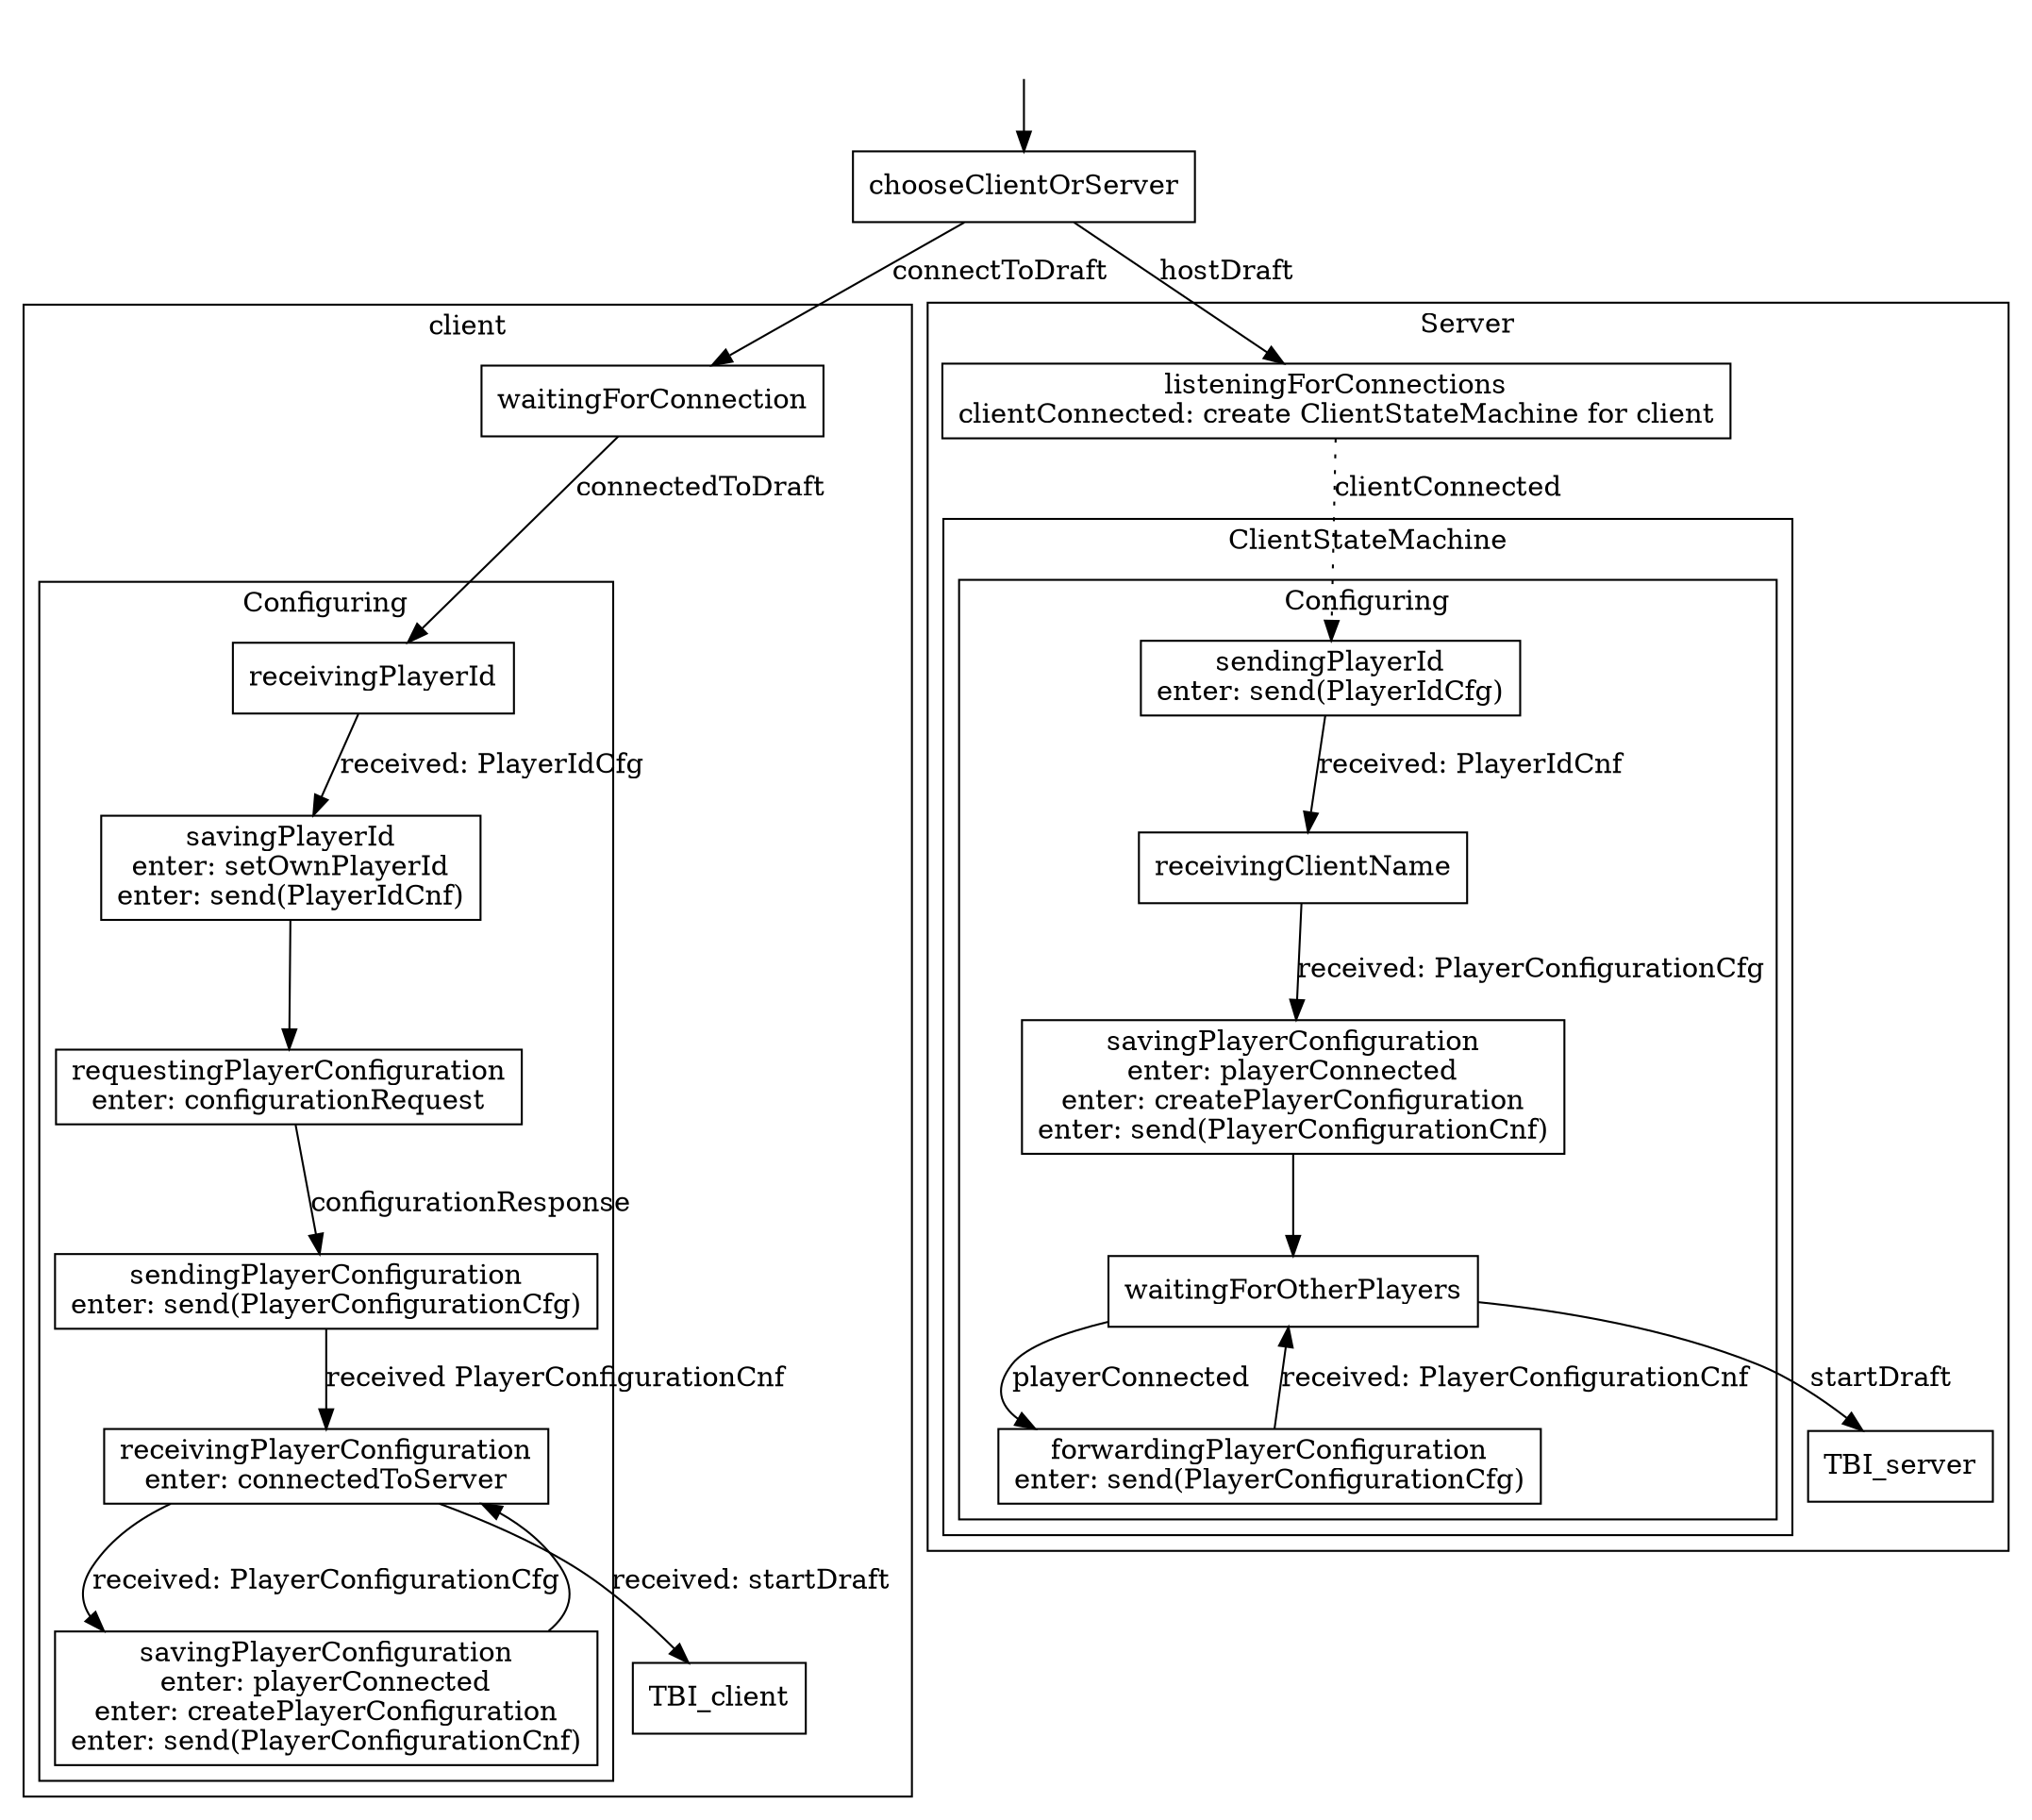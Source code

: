digraph G {
  node [shape=box];

  subgraph cluster1 {
    label = "client";

    subgraph cluster11 {
      label = "Configuring";

      savingPlayerId [label = "savingPlayerId\nenter: setOwnPlayerId\nenter: send(PlayerIdCnf)"];
      requestingPlayerConfiguration_client [label = "requestingPlayerConfiguration\nenter: configurationRequest"];
      sendingPlayerConfiguration_client [label = "sendingPlayerConfiguration\nenter: send(PlayerConfigurationCfg)"];
      receivingPlayerConfiguration [label = "receivingPlayerConfiguration\nenter: connectedToServer"];
      savingPlayerConfiguration_client [label = "savingPlayerConfiguration\nenter: playerConnected\nenter: createPlayerConfiguration\nenter: send(PlayerConfigurationCnf)"];

      receivingPlayerId -> savingPlayerId [label = "received: PlayerIdCfg"];
      savingPlayerId -> requestingPlayerConfiguration_client;
      requestingPlayerConfiguration_client -> sendingPlayerConfiguration_client [label = "configurationResponse"];
      sendingPlayerConfiguration_client -> receivingPlayerConfiguration [label = "received PlayerConfigurationCnf"];
      receivingPlayerConfiguration -> savingPlayerConfiguration_client [label = "received: PlayerConfigurationCfg"];
      savingPlayerConfiguration_client -> receivingPlayerConfiguration;
    }

    receivingPlayerConfiguration -> TBI_client [label = "received: startDraft"];
    waitingForConnection -> receivingPlayerId [label = "connectedToDraft"];
  }

  subgraph cluster2 {
    label = "Server";

    listeningForConnections [label = "listeningForConnections\nclientConnected: create ClientStateMachine for client"];

    subgraph cluster21 {
      label = "ClientStateMachine";
  
      subgraph cluster211 {
        label = "Configuring";

	sendingPlayerId [label = "sendingPlayerId\nenter: send(PlayerIdCfg)"];
 	savingPlayerConfiguration_server [label = "savingPlayerConfiguration\nenter: playerConnected\nenter: createPlayerConfiguration\nenter: send(PlayerConfigurationCnf)"];
	waitingForOtherPlayers;
 	forwardingPlayerConfiguration [label = "forwardingPlayerConfiguration\nenter: send(PlayerConfigurationCfg)"];

	sendingPlayerId -> receivingClientName [label = "received: PlayerIdCnf"];
	receivingClientName -> savingPlayerConfiguration_server [label = "received: PlayerConfigurationCfg"];
	savingPlayerConfiguration_server -> waitingForOtherPlayers;
	waitingForOtherPlayers -> forwardingPlayerConfiguration [label = "playerConnected"];
	forwardingPlayerConfiguration -> waitingForOtherPlayers [label = "received: PlayerConfigurationCnf"];
      }
    } 

    listeningForConnections -> sendingPlayerId [style=dotted, label = "clientConnected"];
    waitingForOtherPlayers -> TBI_server [label = "startDraft"];
  }

  null [shape = plaintext label=""];
  null -> chooseClientOrServer;
  chooseClientOrServer -> waitingForConnection [label = "connectToDraft"];
  chooseClientOrServer -> listeningForConnections [label = "hostDraft"];
}
